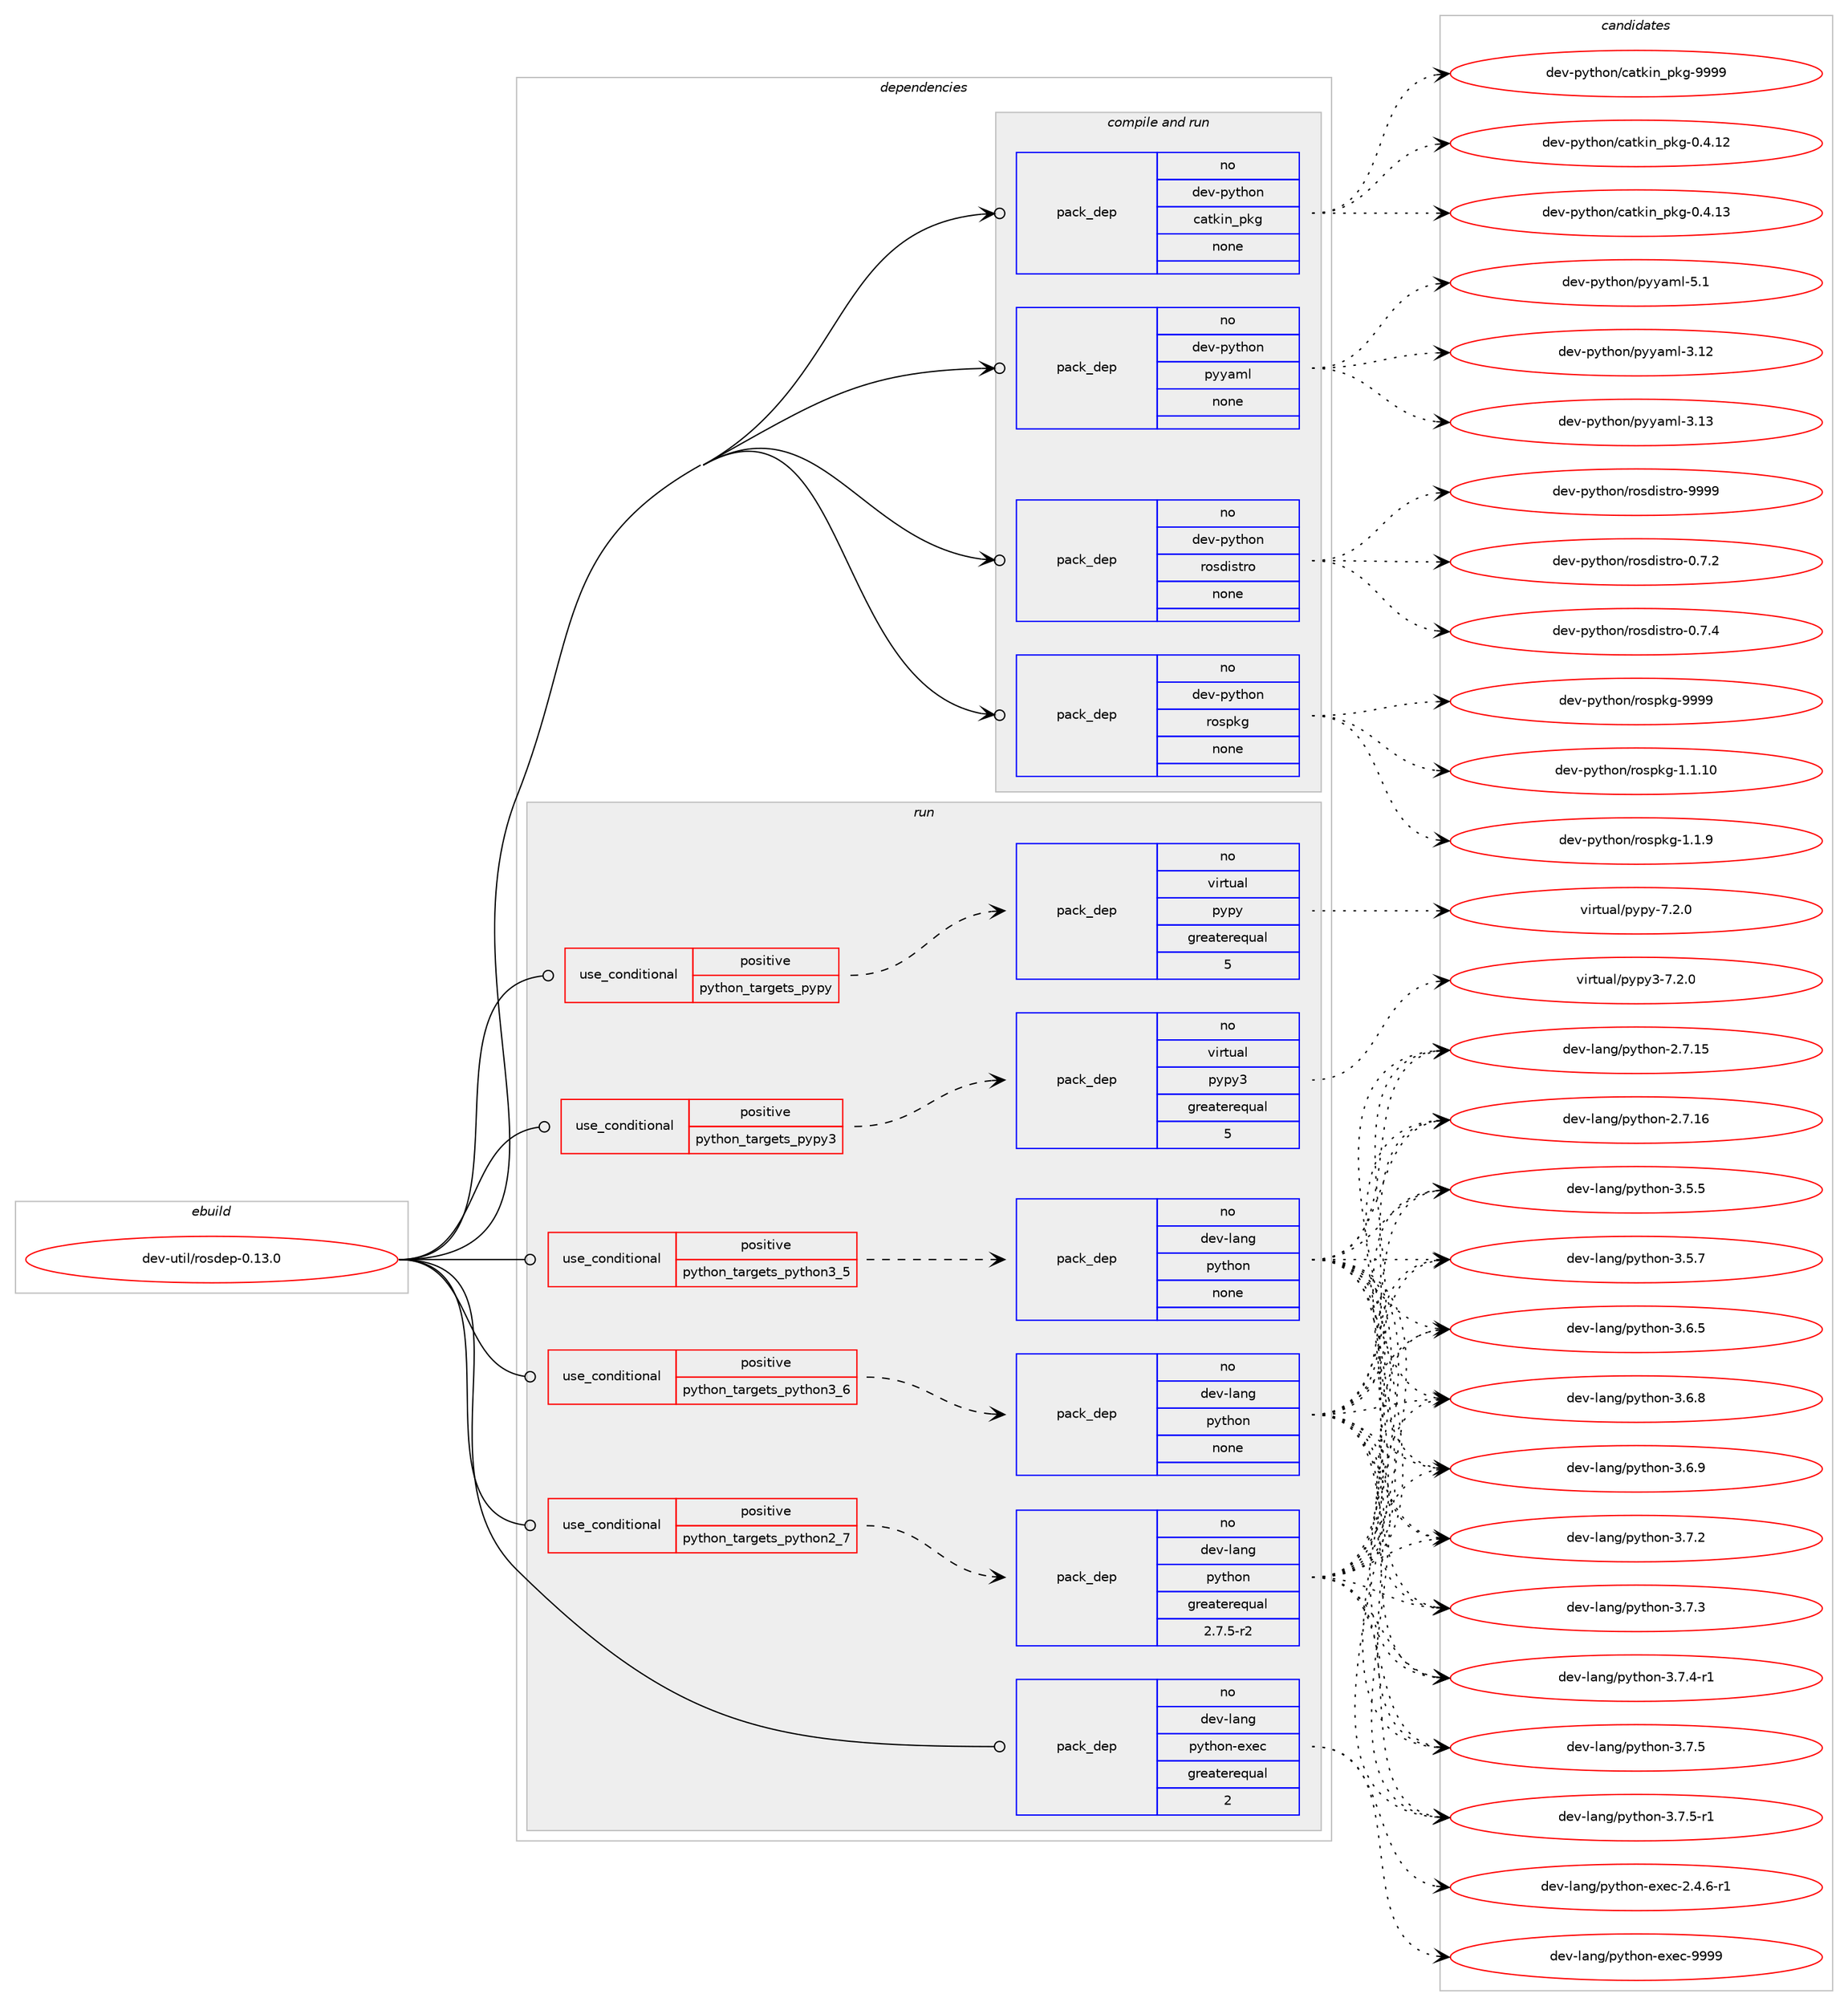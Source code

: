 digraph prolog {

# *************
# Graph options
# *************

newrank=true;
concentrate=true;
compound=true;
graph [rankdir=LR,fontname=Helvetica,fontsize=10,ranksep=1.5];#, ranksep=2.5, nodesep=0.2];
edge  [arrowhead=vee];
node  [fontname=Helvetica,fontsize=10];

# **********
# The ebuild
# **********

subgraph cluster_leftcol {
color=gray;
rank=same;
label=<<i>ebuild</i>>;
id [label="dev-util/rosdep-0.13.0", color=red, width=4, href="../dev-util/rosdep-0.13.0.svg"];
}

# ****************
# The dependencies
# ****************

subgraph cluster_midcol {
color=gray;
label=<<i>dependencies</i>>;
subgraph cluster_compile {
fillcolor="#eeeeee";
style=filled;
label=<<i>compile</i>>;
}
subgraph cluster_compileandrun {
fillcolor="#eeeeee";
style=filled;
label=<<i>compile and run</i>>;
subgraph pack536403 {
dependency731818 [label=<<TABLE BORDER="0" CELLBORDER="1" CELLSPACING="0" CELLPADDING="4" WIDTH="220"><TR><TD ROWSPAN="6" CELLPADDING="30">pack_dep</TD></TR><TR><TD WIDTH="110">no</TD></TR><TR><TD>dev-python</TD></TR><TR><TD>catkin_pkg</TD></TR><TR><TD>none</TD></TR><TR><TD></TD></TR></TABLE>>, shape=none, color=blue];
}
id:e -> dependency731818:w [weight=20,style="solid",arrowhead="odotvee"];
subgraph pack536404 {
dependency731819 [label=<<TABLE BORDER="0" CELLBORDER="1" CELLSPACING="0" CELLPADDING="4" WIDTH="220"><TR><TD ROWSPAN="6" CELLPADDING="30">pack_dep</TD></TR><TR><TD WIDTH="110">no</TD></TR><TR><TD>dev-python</TD></TR><TR><TD>pyyaml</TD></TR><TR><TD>none</TD></TR><TR><TD></TD></TR></TABLE>>, shape=none, color=blue];
}
id:e -> dependency731819:w [weight=20,style="solid",arrowhead="odotvee"];
subgraph pack536405 {
dependency731820 [label=<<TABLE BORDER="0" CELLBORDER="1" CELLSPACING="0" CELLPADDING="4" WIDTH="220"><TR><TD ROWSPAN="6" CELLPADDING="30">pack_dep</TD></TR><TR><TD WIDTH="110">no</TD></TR><TR><TD>dev-python</TD></TR><TR><TD>rosdistro</TD></TR><TR><TD>none</TD></TR><TR><TD></TD></TR></TABLE>>, shape=none, color=blue];
}
id:e -> dependency731820:w [weight=20,style="solid",arrowhead="odotvee"];
subgraph pack536406 {
dependency731821 [label=<<TABLE BORDER="0" CELLBORDER="1" CELLSPACING="0" CELLPADDING="4" WIDTH="220"><TR><TD ROWSPAN="6" CELLPADDING="30">pack_dep</TD></TR><TR><TD WIDTH="110">no</TD></TR><TR><TD>dev-python</TD></TR><TR><TD>rospkg</TD></TR><TR><TD>none</TD></TR><TR><TD></TD></TR></TABLE>>, shape=none, color=blue];
}
id:e -> dependency731821:w [weight=20,style="solid",arrowhead="odotvee"];
}
subgraph cluster_run {
fillcolor="#eeeeee";
style=filled;
label=<<i>run</i>>;
subgraph cond183227 {
dependency731822 [label=<<TABLE BORDER="0" CELLBORDER="1" CELLSPACING="0" CELLPADDING="4"><TR><TD ROWSPAN="3" CELLPADDING="10">use_conditional</TD></TR><TR><TD>positive</TD></TR><TR><TD>python_targets_pypy</TD></TR></TABLE>>, shape=none, color=red];
subgraph pack536407 {
dependency731823 [label=<<TABLE BORDER="0" CELLBORDER="1" CELLSPACING="0" CELLPADDING="4" WIDTH="220"><TR><TD ROWSPAN="6" CELLPADDING="30">pack_dep</TD></TR><TR><TD WIDTH="110">no</TD></TR><TR><TD>virtual</TD></TR><TR><TD>pypy</TD></TR><TR><TD>greaterequal</TD></TR><TR><TD>5</TD></TR></TABLE>>, shape=none, color=blue];
}
dependency731822:e -> dependency731823:w [weight=20,style="dashed",arrowhead="vee"];
}
id:e -> dependency731822:w [weight=20,style="solid",arrowhead="odot"];
subgraph cond183228 {
dependency731824 [label=<<TABLE BORDER="0" CELLBORDER="1" CELLSPACING="0" CELLPADDING="4"><TR><TD ROWSPAN="3" CELLPADDING="10">use_conditional</TD></TR><TR><TD>positive</TD></TR><TR><TD>python_targets_pypy3</TD></TR></TABLE>>, shape=none, color=red];
subgraph pack536408 {
dependency731825 [label=<<TABLE BORDER="0" CELLBORDER="1" CELLSPACING="0" CELLPADDING="4" WIDTH="220"><TR><TD ROWSPAN="6" CELLPADDING="30">pack_dep</TD></TR><TR><TD WIDTH="110">no</TD></TR><TR><TD>virtual</TD></TR><TR><TD>pypy3</TD></TR><TR><TD>greaterequal</TD></TR><TR><TD>5</TD></TR></TABLE>>, shape=none, color=blue];
}
dependency731824:e -> dependency731825:w [weight=20,style="dashed",arrowhead="vee"];
}
id:e -> dependency731824:w [weight=20,style="solid",arrowhead="odot"];
subgraph cond183229 {
dependency731826 [label=<<TABLE BORDER="0" CELLBORDER="1" CELLSPACING="0" CELLPADDING="4"><TR><TD ROWSPAN="3" CELLPADDING="10">use_conditional</TD></TR><TR><TD>positive</TD></TR><TR><TD>python_targets_python2_7</TD></TR></TABLE>>, shape=none, color=red];
subgraph pack536409 {
dependency731827 [label=<<TABLE BORDER="0" CELLBORDER="1" CELLSPACING="0" CELLPADDING="4" WIDTH="220"><TR><TD ROWSPAN="6" CELLPADDING="30">pack_dep</TD></TR><TR><TD WIDTH="110">no</TD></TR><TR><TD>dev-lang</TD></TR><TR><TD>python</TD></TR><TR><TD>greaterequal</TD></TR><TR><TD>2.7.5-r2</TD></TR></TABLE>>, shape=none, color=blue];
}
dependency731826:e -> dependency731827:w [weight=20,style="dashed",arrowhead="vee"];
}
id:e -> dependency731826:w [weight=20,style="solid",arrowhead="odot"];
subgraph cond183230 {
dependency731828 [label=<<TABLE BORDER="0" CELLBORDER="1" CELLSPACING="0" CELLPADDING="4"><TR><TD ROWSPAN="3" CELLPADDING="10">use_conditional</TD></TR><TR><TD>positive</TD></TR><TR><TD>python_targets_python3_5</TD></TR></TABLE>>, shape=none, color=red];
subgraph pack536410 {
dependency731829 [label=<<TABLE BORDER="0" CELLBORDER="1" CELLSPACING="0" CELLPADDING="4" WIDTH="220"><TR><TD ROWSPAN="6" CELLPADDING="30">pack_dep</TD></TR><TR><TD WIDTH="110">no</TD></TR><TR><TD>dev-lang</TD></TR><TR><TD>python</TD></TR><TR><TD>none</TD></TR><TR><TD></TD></TR></TABLE>>, shape=none, color=blue];
}
dependency731828:e -> dependency731829:w [weight=20,style="dashed",arrowhead="vee"];
}
id:e -> dependency731828:w [weight=20,style="solid",arrowhead="odot"];
subgraph cond183231 {
dependency731830 [label=<<TABLE BORDER="0" CELLBORDER="1" CELLSPACING="0" CELLPADDING="4"><TR><TD ROWSPAN="3" CELLPADDING="10">use_conditional</TD></TR><TR><TD>positive</TD></TR><TR><TD>python_targets_python3_6</TD></TR></TABLE>>, shape=none, color=red];
subgraph pack536411 {
dependency731831 [label=<<TABLE BORDER="0" CELLBORDER="1" CELLSPACING="0" CELLPADDING="4" WIDTH="220"><TR><TD ROWSPAN="6" CELLPADDING="30">pack_dep</TD></TR><TR><TD WIDTH="110">no</TD></TR><TR><TD>dev-lang</TD></TR><TR><TD>python</TD></TR><TR><TD>none</TD></TR><TR><TD></TD></TR></TABLE>>, shape=none, color=blue];
}
dependency731830:e -> dependency731831:w [weight=20,style="dashed",arrowhead="vee"];
}
id:e -> dependency731830:w [weight=20,style="solid",arrowhead="odot"];
subgraph pack536412 {
dependency731832 [label=<<TABLE BORDER="0" CELLBORDER="1" CELLSPACING="0" CELLPADDING="4" WIDTH="220"><TR><TD ROWSPAN="6" CELLPADDING="30">pack_dep</TD></TR><TR><TD WIDTH="110">no</TD></TR><TR><TD>dev-lang</TD></TR><TR><TD>python-exec</TD></TR><TR><TD>greaterequal</TD></TR><TR><TD>2</TD></TR></TABLE>>, shape=none, color=blue];
}
id:e -> dependency731832:w [weight=20,style="solid",arrowhead="odot"];
}
}

# **************
# The candidates
# **************

subgraph cluster_choices {
rank=same;
color=gray;
label=<<i>candidates</i>>;

subgraph choice536403 {
color=black;
nodesep=1;
choice100101118451121211161041111104799971161071051109511210710345484652464950 [label="dev-python/catkin_pkg-0.4.12", color=red, width=4,href="../dev-python/catkin_pkg-0.4.12.svg"];
choice100101118451121211161041111104799971161071051109511210710345484652464951 [label="dev-python/catkin_pkg-0.4.13", color=red, width=4,href="../dev-python/catkin_pkg-0.4.13.svg"];
choice10010111845112121116104111110479997116107105110951121071034557575757 [label="dev-python/catkin_pkg-9999", color=red, width=4,href="../dev-python/catkin_pkg-9999.svg"];
dependency731818:e -> choice100101118451121211161041111104799971161071051109511210710345484652464950:w [style=dotted,weight="100"];
dependency731818:e -> choice100101118451121211161041111104799971161071051109511210710345484652464951:w [style=dotted,weight="100"];
dependency731818:e -> choice10010111845112121116104111110479997116107105110951121071034557575757:w [style=dotted,weight="100"];
}
subgraph choice536404 {
color=black;
nodesep=1;
choice1001011184511212111610411111047112121121971091084551464950 [label="dev-python/pyyaml-3.12", color=red, width=4,href="../dev-python/pyyaml-3.12.svg"];
choice1001011184511212111610411111047112121121971091084551464951 [label="dev-python/pyyaml-3.13", color=red, width=4,href="../dev-python/pyyaml-3.13.svg"];
choice10010111845112121116104111110471121211219710910845534649 [label="dev-python/pyyaml-5.1", color=red, width=4,href="../dev-python/pyyaml-5.1.svg"];
dependency731819:e -> choice1001011184511212111610411111047112121121971091084551464950:w [style=dotted,weight="100"];
dependency731819:e -> choice1001011184511212111610411111047112121121971091084551464951:w [style=dotted,weight="100"];
dependency731819:e -> choice10010111845112121116104111110471121211219710910845534649:w [style=dotted,weight="100"];
}
subgraph choice536405 {
color=black;
nodesep=1;
choice1001011184511212111610411111047114111115100105115116114111454846554650 [label="dev-python/rosdistro-0.7.2", color=red, width=4,href="../dev-python/rosdistro-0.7.2.svg"];
choice1001011184511212111610411111047114111115100105115116114111454846554652 [label="dev-python/rosdistro-0.7.4", color=red, width=4,href="../dev-python/rosdistro-0.7.4.svg"];
choice10010111845112121116104111110471141111151001051151161141114557575757 [label="dev-python/rosdistro-9999", color=red, width=4,href="../dev-python/rosdistro-9999.svg"];
dependency731820:e -> choice1001011184511212111610411111047114111115100105115116114111454846554650:w [style=dotted,weight="100"];
dependency731820:e -> choice1001011184511212111610411111047114111115100105115116114111454846554652:w [style=dotted,weight="100"];
dependency731820:e -> choice10010111845112121116104111110471141111151001051151161141114557575757:w [style=dotted,weight="100"];
}
subgraph choice536406 {
color=black;
nodesep=1;
choice100101118451121211161041111104711411111511210710345494649464948 [label="dev-python/rospkg-1.1.10", color=red, width=4,href="../dev-python/rospkg-1.1.10.svg"];
choice1001011184511212111610411111047114111115112107103454946494657 [label="dev-python/rospkg-1.1.9", color=red, width=4,href="../dev-python/rospkg-1.1.9.svg"];
choice10010111845112121116104111110471141111151121071034557575757 [label="dev-python/rospkg-9999", color=red, width=4,href="../dev-python/rospkg-9999.svg"];
dependency731821:e -> choice100101118451121211161041111104711411111511210710345494649464948:w [style=dotted,weight="100"];
dependency731821:e -> choice1001011184511212111610411111047114111115112107103454946494657:w [style=dotted,weight="100"];
dependency731821:e -> choice10010111845112121116104111110471141111151121071034557575757:w [style=dotted,weight="100"];
}
subgraph choice536407 {
color=black;
nodesep=1;
choice1181051141161179710847112121112121455546504648 [label="virtual/pypy-7.2.0", color=red, width=4,href="../virtual/pypy-7.2.0.svg"];
dependency731823:e -> choice1181051141161179710847112121112121455546504648:w [style=dotted,weight="100"];
}
subgraph choice536408 {
color=black;
nodesep=1;
choice118105114116117971084711212111212151455546504648 [label="virtual/pypy3-7.2.0", color=red, width=4,href="../virtual/pypy3-7.2.0.svg"];
dependency731825:e -> choice118105114116117971084711212111212151455546504648:w [style=dotted,weight="100"];
}
subgraph choice536409 {
color=black;
nodesep=1;
choice10010111845108971101034711212111610411111045504655464953 [label="dev-lang/python-2.7.15", color=red, width=4,href="../dev-lang/python-2.7.15.svg"];
choice10010111845108971101034711212111610411111045504655464954 [label="dev-lang/python-2.7.16", color=red, width=4,href="../dev-lang/python-2.7.16.svg"];
choice100101118451089711010347112121116104111110455146534653 [label="dev-lang/python-3.5.5", color=red, width=4,href="../dev-lang/python-3.5.5.svg"];
choice100101118451089711010347112121116104111110455146534655 [label="dev-lang/python-3.5.7", color=red, width=4,href="../dev-lang/python-3.5.7.svg"];
choice100101118451089711010347112121116104111110455146544653 [label="dev-lang/python-3.6.5", color=red, width=4,href="../dev-lang/python-3.6.5.svg"];
choice100101118451089711010347112121116104111110455146544656 [label="dev-lang/python-3.6.8", color=red, width=4,href="../dev-lang/python-3.6.8.svg"];
choice100101118451089711010347112121116104111110455146544657 [label="dev-lang/python-3.6.9", color=red, width=4,href="../dev-lang/python-3.6.9.svg"];
choice100101118451089711010347112121116104111110455146554650 [label="dev-lang/python-3.7.2", color=red, width=4,href="../dev-lang/python-3.7.2.svg"];
choice100101118451089711010347112121116104111110455146554651 [label="dev-lang/python-3.7.3", color=red, width=4,href="../dev-lang/python-3.7.3.svg"];
choice1001011184510897110103471121211161041111104551465546524511449 [label="dev-lang/python-3.7.4-r1", color=red, width=4,href="../dev-lang/python-3.7.4-r1.svg"];
choice100101118451089711010347112121116104111110455146554653 [label="dev-lang/python-3.7.5", color=red, width=4,href="../dev-lang/python-3.7.5.svg"];
choice1001011184510897110103471121211161041111104551465546534511449 [label="dev-lang/python-3.7.5-r1", color=red, width=4,href="../dev-lang/python-3.7.5-r1.svg"];
dependency731827:e -> choice10010111845108971101034711212111610411111045504655464953:w [style=dotted,weight="100"];
dependency731827:e -> choice10010111845108971101034711212111610411111045504655464954:w [style=dotted,weight="100"];
dependency731827:e -> choice100101118451089711010347112121116104111110455146534653:w [style=dotted,weight="100"];
dependency731827:e -> choice100101118451089711010347112121116104111110455146534655:w [style=dotted,weight="100"];
dependency731827:e -> choice100101118451089711010347112121116104111110455146544653:w [style=dotted,weight="100"];
dependency731827:e -> choice100101118451089711010347112121116104111110455146544656:w [style=dotted,weight="100"];
dependency731827:e -> choice100101118451089711010347112121116104111110455146544657:w [style=dotted,weight="100"];
dependency731827:e -> choice100101118451089711010347112121116104111110455146554650:w [style=dotted,weight="100"];
dependency731827:e -> choice100101118451089711010347112121116104111110455146554651:w [style=dotted,weight="100"];
dependency731827:e -> choice1001011184510897110103471121211161041111104551465546524511449:w [style=dotted,weight="100"];
dependency731827:e -> choice100101118451089711010347112121116104111110455146554653:w [style=dotted,weight="100"];
dependency731827:e -> choice1001011184510897110103471121211161041111104551465546534511449:w [style=dotted,weight="100"];
}
subgraph choice536410 {
color=black;
nodesep=1;
choice10010111845108971101034711212111610411111045504655464953 [label="dev-lang/python-2.7.15", color=red, width=4,href="../dev-lang/python-2.7.15.svg"];
choice10010111845108971101034711212111610411111045504655464954 [label="dev-lang/python-2.7.16", color=red, width=4,href="../dev-lang/python-2.7.16.svg"];
choice100101118451089711010347112121116104111110455146534653 [label="dev-lang/python-3.5.5", color=red, width=4,href="../dev-lang/python-3.5.5.svg"];
choice100101118451089711010347112121116104111110455146534655 [label="dev-lang/python-3.5.7", color=red, width=4,href="../dev-lang/python-3.5.7.svg"];
choice100101118451089711010347112121116104111110455146544653 [label="dev-lang/python-3.6.5", color=red, width=4,href="../dev-lang/python-3.6.5.svg"];
choice100101118451089711010347112121116104111110455146544656 [label="dev-lang/python-3.6.8", color=red, width=4,href="../dev-lang/python-3.6.8.svg"];
choice100101118451089711010347112121116104111110455146544657 [label="dev-lang/python-3.6.9", color=red, width=4,href="../dev-lang/python-3.6.9.svg"];
choice100101118451089711010347112121116104111110455146554650 [label="dev-lang/python-3.7.2", color=red, width=4,href="../dev-lang/python-3.7.2.svg"];
choice100101118451089711010347112121116104111110455146554651 [label="dev-lang/python-3.7.3", color=red, width=4,href="../dev-lang/python-3.7.3.svg"];
choice1001011184510897110103471121211161041111104551465546524511449 [label="dev-lang/python-3.7.4-r1", color=red, width=4,href="../dev-lang/python-3.7.4-r1.svg"];
choice100101118451089711010347112121116104111110455146554653 [label="dev-lang/python-3.7.5", color=red, width=4,href="../dev-lang/python-3.7.5.svg"];
choice1001011184510897110103471121211161041111104551465546534511449 [label="dev-lang/python-3.7.5-r1", color=red, width=4,href="../dev-lang/python-3.7.5-r1.svg"];
dependency731829:e -> choice10010111845108971101034711212111610411111045504655464953:w [style=dotted,weight="100"];
dependency731829:e -> choice10010111845108971101034711212111610411111045504655464954:w [style=dotted,weight="100"];
dependency731829:e -> choice100101118451089711010347112121116104111110455146534653:w [style=dotted,weight="100"];
dependency731829:e -> choice100101118451089711010347112121116104111110455146534655:w [style=dotted,weight="100"];
dependency731829:e -> choice100101118451089711010347112121116104111110455146544653:w [style=dotted,weight="100"];
dependency731829:e -> choice100101118451089711010347112121116104111110455146544656:w [style=dotted,weight="100"];
dependency731829:e -> choice100101118451089711010347112121116104111110455146544657:w [style=dotted,weight="100"];
dependency731829:e -> choice100101118451089711010347112121116104111110455146554650:w [style=dotted,weight="100"];
dependency731829:e -> choice100101118451089711010347112121116104111110455146554651:w [style=dotted,weight="100"];
dependency731829:e -> choice1001011184510897110103471121211161041111104551465546524511449:w [style=dotted,weight="100"];
dependency731829:e -> choice100101118451089711010347112121116104111110455146554653:w [style=dotted,weight="100"];
dependency731829:e -> choice1001011184510897110103471121211161041111104551465546534511449:w [style=dotted,weight="100"];
}
subgraph choice536411 {
color=black;
nodesep=1;
choice10010111845108971101034711212111610411111045504655464953 [label="dev-lang/python-2.7.15", color=red, width=4,href="../dev-lang/python-2.7.15.svg"];
choice10010111845108971101034711212111610411111045504655464954 [label="dev-lang/python-2.7.16", color=red, width=4,href="../dev-lang/python-2.7.16.svg"];
choice100101118451089711010347112121116104111110455146534653 [label="dev-lang/python-3.5.5", color=red, width=4,href="../dev-lang/python-3.5.5.svg"];
choice100101118451089711010347112121116104111110455146534655 [label="dev-lang/python-3.5.7", color=red, width=4,href="../dev-lang/python-3.5.7.svg"];
choice100101118451089711010347112121116104111110455146544653 [label="dev-lang/python-3.6.5", color=red, width=4,href="../dev-lang/python-3.6.5.svg"];
choice100101118451089711010347112121116104111110455146544656 [label="dev-lang/python-3.6.8", color=red, width=4,href="../dev-lang/python-3.6.8.svg"];
choice100101118451089711010347112121116104111110455146544657 [label="dev-lang/python-3.6.9", color=red, width=4,href="../dev-lang/python-3.6.9.svg"];
choice100101118451089711010347112121116104111110455146554650 [label="dev-lang/python-3.7.2", color=red, width=4,href="../dev-lang/python-3.7.2.svg"];
choice100101118451089711010347112121116104111110455146554651 [label="dev-lang/python-3.7.3", color=red, width=4,href="../dev-lang/python-3.7.3.svg"];
choice1001011184510897110103471121211161041111104551465546524511449 [label="dev-lang/python-3.7.4-r1", color=red, width=4,href="../dev-lang/python-3.7.4-r1.svg"];
choice100101118451089711010347112121116104111110455146554653 [label="dev-lang/python-3.7.5", color=red, width=4,href="../dev-lang/python-3.7.5.svg"];
choice1001011184510897110103471121211161041111104551465546534511449 [label="dev-lang/python-3.7.5-r1", color=red, width=4,href="../dev-lang/python-3.7.5-r1.svg"];
dependency731831:e -> choice10010111845108971101034711212111610411111045504655464953:w [style=dotted,weight="100"];
dependency731831:e -> choice10010111845108971101034711212111610411111045504655464954:w [style=dotted,weight="100"];
dependency731831:e -> choice100101118451089711010347112121116104111110455146534653:w [style=dotted,weight="100"];
dependency731831:e -> choice100101118451089711010347112121116104111110455146534655:w [style=dotted,weight="100"];
dependency731831:e -> choice100101118451089711010347112121116104111110455146544653:w [style=dotted,weight="100"];
dependency731831:e -> choice100101118451089711010347112121116104111110455146544656:w [style=dotted,weight="100"];
dependency731831:e -> choice100101118451089711010347112121116104111110455146544657:w [style=dotted,weight="100"];
dependency731831:e -> choice100101118451089711010347112121116104111110455146554650:w [style=dotted,weight="100"];
dependency731831:e -> choice100101118451089711010347112121116104111110455146554651:w [style=dotted,weight="100"];
dependency731831:e -> choice1001011184510897110103471121211161041111104551465546524511449:w [style=dotted,weight="100"];
dependency731831:e -> choice100101118451089711010347112121116104111110455146554653:w [style=dotted,weight="100"];
dependency731831:e -> choice1001011184510897110103471121211161041111104551465546534511449:w [style=dotted,weight="100"];
}
subgraph choice536412 {
color=black;
nodesep=1;
choice10010111845108971101034711212111610411111045101120101994550465246544511449 [label="dev-lang/python-exec-2.4.6-r1", color=red, width=4,href="../dev-lang/python-exec-2.4.6-r1.svg"];
choice10010111845108971101034711212111610411111045101120101994557575757 [label="dev-lang/python-exec-9999", color=red, width=4,href="../dev-lang/python-exec-9999.svg"];
dependency731832:e -> choice10010111845108971101034711212111610411111045101120101994550465246544511449:w [style=dotted,weight="100"];
dependency731832:e -> choice10010111845108971101034711212111610411111045101120101994557575757:w [style=dotted,weight="100"];
}
}

}
